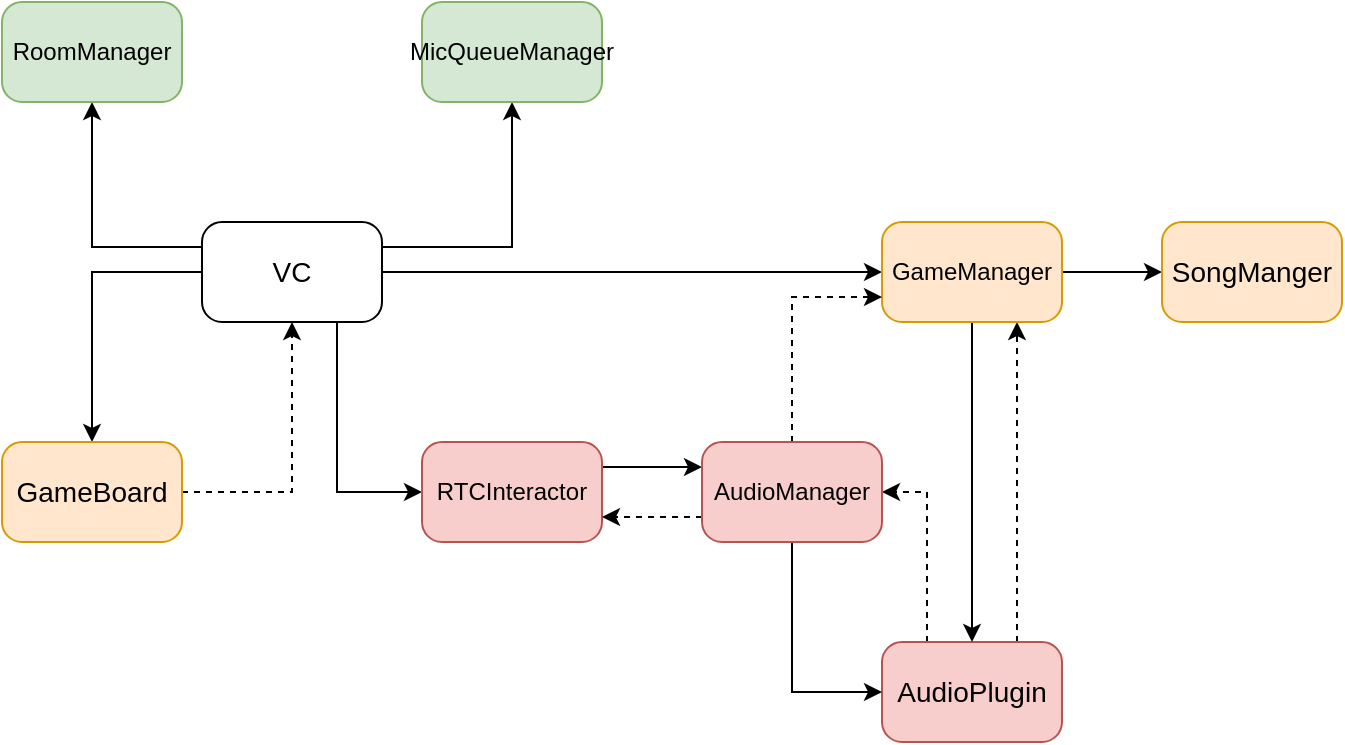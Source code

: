 <mxfile version="14.9.8" type="github">
  <diagram id="raNp5RGW-eF1zq6y8E9s" name="Page-1">
    <mxGraphModel dx="1724" dy="957" grid="0" gridSize="10" guides="1" tooltips="1" connect="1" arrows="1" fold="1" page="1" pageScale="1" pageWidth="2339" pageHeight="3300" math="0" shadow="0">
      <root>
        <mxCell id="0" />
        <mxCell id="1" parent="0" />
        <mxCell id="3Zl-SEhmOYXECkyyW_Z9-9" style="edgeStyle=orthogonalEdgeStyle;rounded=0;orthogonalLoop=1;jettySize=auto;html=1;exitX=0;exitY=0.5;exitDx=0;exitDy=0;entryX=0.5;entryY=0;entryDx=0;entryDy=0;" edge="1" parent="1" source="3Zl-SEhmOYXECkyyW_Z9-1" target="3Zl-SEhmOYXECkyyW_Z9-7">
          <mxGeometry relative="1" as="geometry" />
        </mxCell>
        <mxCell id="3Zl-SEhmOYXECkyyW_Z9-12" style="edgeStyle=orthogonalEdgeStyle;rounded=0;orthogonalLoop=1;jettySize=auto;html=1;exitX=1;exitY=0.5;exitDx=0;exitDy=0;entryX=0;entryY=0.5;entryDx=0;entryDy=0;" edge="1" parent="1" source="3Zl-SEhmOYXECkyyW_Z9-1" target="3Zl-SEhmOYXECkyyW_Z9-5">
          <mxGeometry relative="1" as="geometry" />
        </mxCell>
        <mxCell id="3Zl-SEhmOYXECkyyW_Z9-16" style="edgeStyle=orthogonalEdgeStyle;rounded=0;orthogonalLoop=1;jettySize=auto;html=1;exitX=0.75;exitY=1;exitDx=0;exitDy=0;entryX=0;entryY=0.5;entryDx=0;entryDy=0;" edge="1" parent="1" source="3Zl-SEhmOYXECkyyW_Z9-1" target="3Zl-SEhmOYXECkyyW_Z9-3">
          <mxGeometry relative="1" as="geometry" />
        </mxCell>
        <mxCell id="3Zl-SEhmOYXECkyyW_Z9-27" style="edgeStyle=orthogonalEdgeStyle;rounded=0;orthogonalLoop=1;jettySize=auto;html=1;exitX=0;exitY=0.25;exitDx=0;exitDy=0;entryX=0.5;entryY=1;entryDx=0;entryDy=0;" edge="1" parent="1" source="3Zl-SEhmOYXECkyyW_Z9-1" target="3Zl-SEhmOYXECkyyW_Z9-25">
          <mxGeometry relative="1" as="geometry" />
        </mxCell>
        <mxCell id="3Zl-SEhmOYXECkyyW_Z9-28" style="edgeStyle=orthogonalEdgeStyle;rounded=0;orthogonalLoop=1;jettySize=auto;html=1;exitX=1;exitY=0.25;exitDx=0;exitDy=0;entryX=0.5;entryY=1;entryDx=0;entryDy=0;" edge="1" parent="1" source="3Zl-SEhmOYXECkyyW_Z9-1" target="3Zl-SEhmOYXECkyyW_Z9-26">
          <mxGeometry relative="1" as="geometry" />
        </mxCell>
        <mxCell id="3Zl-SEhmOYXECkyyW_Z9-1" value="&lt;font style=&quot;font-size: 14px&quot;&gt;VC&lt;/font&gt;" style="rounded=1;whiteSpace=wrap;html=1;arcSize=20;" vertex="1" parent="1">
          <mxGeometry x="380" y="410" width="90" height="50" as="geometry" />
        </mxCell>
        <mxCell id="3Zl-SEhmOYXECkyyW_Z9-24" style="edgeStyle=orthogonalEdgeStyle;rounded=0;orthogonalLoop=1;jettySize=auto;html=1;exitX=1;exitY=0.25;exitDx=0;exitDy=0;entryX=0;entryY=0.25;entryDx=0;entryDy=0;" edge="1" parent="1" source="3Zl-SEhmOYXECkyyW_Z9-3" target="3Zl-SEhmOYXECkyyW_Z9-6">
          <mxGeometry relative="1" as="geometry" />
        </mxCell>
        <mxCell id="3Zl-SEhmOYXECkyyW_Z9-3" value="&lt;font style=&quot;font-size: 12px&quot;&gt;&lt;font&gt;RTCInte&lt;/font&gt;&lt;font&gt;ractor&lt;/font&gt;&lt;/font&gt;" style="rounded=1;whiteSpace=wrap;html=1;arcSize=20;fillColor=#f8cecc;strokeColor=#b85450;" vertex="1" parent="1">
          <mxGeometry x="490" y="520" width="90" height="50" as="geometry" />
        </mxCell>
        <mxCell id="3Zl-SEhmOYXECkyyW_Z9-18" style="edgeStyle=orthogonalEdgeStyle;rounded=0;orthogonalLoop=1;jettySize=auto;html=1;exitX=0.25;exitY=0;exitDx=0;exitDy=0;entryX=1;entryY=0.5;entryDx=0;entryDy=0;dashed=1;" edge="1" parent="1" source="3Zl-SEhmOYXECkyyW_Z9-4" target="3Zl-SEhmOYXECkyyW_Z9-6">
          <mxGeometry relative="1" as="geometry" />
        </mxCell>
        <mxCell id="3Zl-SEhmOYXECkyyW_Z9-21" style="edgeStyle=orthogonalEdgeStyle;rounded=0;orthogonalLoop=1;jettySize=auto;html=1;exitX=0.75;exitY=0;exitDx=0;exitDy=0;entryX=0.75;entryY=1;entryDx=0;entryDy=0;dashed=1;" edge="1" parent="1" source="3Zl-SEhmOYXECkyyW_Z9-4" target="3Zl-SEhmOYXECkyyW_Z9-5">
          <mxGeometry relative="1" as="geometry" />
        </mxCell>
        <mxCell id="3Zl-SEhmOYXECkyyW_Z9-4" value="&lt;span style=&quot;font-size: 14px&quot;&gt;AudioPlugin&lt;/span&gt;" style="rounded=1;whiteSpace=wrap;html=1;arcSize=20;fillColor=#f8cecc;strokeColor=#b85450;" vertex="1" parent="1">
          <mxGeometry x="720" y="620" width="90" height="50" as="geometry" />
        </mxCell>
        <mxCell id="3Zl-SEhmOYXECkyyW_Z9-15" style="edgeStyle=orthogonalEdgeStyle;rounded=0;orthogonalLoop=1;jettySize=auto;html=1;exitX=1;exitY=0.5;exitDx=0;exitDy=0;entryX=0;entryY=0.5;entryDx=0;entryDy=0;" edge="1" parent="1" source="3Zl-SEhmOYXECkyyW_Z9-5" target="3Zl-SEhmOYXECkyyW_Z9-8">
          <mxGeometry relative="1" as="geometry" />
        </mxCell>
        <mxCell id="3Zl-SEhmOYXECkyyW_Z9-20" style="edgeStyle=orthogonalEdgeStyle;rounded=0;orthogonalLoop=1;jettySize=auto;html=1;exitX=0.5;exitY=1;exitDx=0;exitDy=0;" edge="1" parent="1" source="3Zl-SEhmOYXECkyyW_Z9-5" target="3Zl-SEhmOYXECkyyW_Z9-4">
          <mxGeometry relative="1" as="geometry" />
        </mxCell>
        <mxCell id="3Zl-SEhmOYXECkyyW_Z9-5" value="&lt;font style=&quot;font-size: 12px&quot;&gt;GameManager&lt;/font&gt;" style="rounded=1;whiteSpace=wrap;html=1;arcSize=20;fillColor=#ffe6cc;strokeColor=#d79b00;" vertex="1" parent="1">
          <mxGeometry x="720" y="410" width="90" height="50" as="geometry" />
        </mxCell>
        <mxCell id="3Zl-SEhmOYXECkyyW_Z9-14" style="edgeStyle=orthogonalEdgeStyle;rounded=0;orthogonalLoop=1;jettySize=auto;html=1;exitX=0.5;exitY=1;exitDx=0;exitDy=0;entryX=0;entryY=0.5;entryDx=0;entryDy=0;" edge="1" parent="1" source="3Zl-SEhmOYXECkyyW_Z9-6" target="3Zl-SEhmOYXECkyyW_Z9-4">
          <mxGeometry relative="1" as="geometry" />
        </mxCell>
        <mxCell id="3Zl-SEhmOYXECkyyW_Z9-22" style="edgeStyle=orthogonalEdgeStyle;rounded=0;orthogonalLoop=1;jettySize=auto;html=1;exitX=0.5;exitY=0;exitDx=0;exitDy=0;entryX=0;entryY=0.75;entryDx=0;entryDy=0;dashed=1;" edge="1" parent="1" source="3Zl-SEhmOYXECkyyW_Z9-6" target="3Zl-SEhmOYXECkyyW_Z9-5">
          <mxGeometry relative="1" as="geometry" />
        </mxCell>
        <mxCell id="3Zl-SEhmOYXECkyyW_Z9-23" style="edgeStyle=orthogonalEdgeStyle;rounded=0;orthogonalLoop=1;jettySize=auto;html=1;exitX=0;exitY=0.75;exitDx=0;exitDy=0;entryX=1;entryY=0.75;entryDx=0;entryDy=0;dashed=1;" edge="1" parent="1" source="3Zl-SEhmOYXECkyyW_Z9-6" target="3Zl-SEhmOYXECkyyW_Z9-3">
          <mxGeometry relative="1" as="geometry" />
        </mxCell>
        <mxCell id="3Zl-SEhmOYXECkyyW_Z9-6" value="&lt;font style=&quot;font-size: 12px&quot;&gt;AudioManager&lt;/font&gt;" style="rounded=1;whiteSpace=wrap;html=1;arcSize=20;fillColor=#f8cecc;strokeColor=#b85450;" vertex="1" parent="1">
          <mxGeometry x="630" y="520" width="90" height="50" as="geometry" />
        </mxCell>
        <mxCell id="3Zl-SEhmOYXECkyyW_Z9-10" style="edgeStyle=orthogonalEdgeStyle;rounded=0;orthogonalLoop=1;jettySize=auto;html=1;exitX=1;exitY=0.5;exitDx=0;exitDy=0;entryX=0.5;entryY=1;entryDx=0;entryDy=0;dashed=1;" edge="1" parent="1" source="3Zl-SEhmOYXECkyyW_Z9-7" target="3Zl-SEhmOYXECkyyW_Z9-1">
          <mxGeometry relative="1" as="geometry" />
        </mxCell>
        <mxCell id="3Zl-SEhmOYXECkyyW_Z9-7" value="&lt;font style=&quot;font-size: 14px&quot;&gt;GameBoard&lt;/font&gt;" style="rounded=1;whiteSpace=wrap;html=1;arcSize=20;fillColor=#ffe6cc;strokeColor=#d79b00;" vertex="1" parent="1">
          <mxGeometry x="280" y="520" width="90" height="50" as="geometry" />
        </mxCell>
        <mxCell id="3Zl-SEhmOYXECkyyW_Z9-8" value="&lt;span style=&quot;font-size: 14px&quot;&gt;SongManger&lt;/span&gt;" style="rounded=1;whiteSpace=wrap;html=1;arcSize=20;fillColor=#ffe6cc;strokeColor=#d79b00;" vertex="1" parent="1">
          <mxGeometry x="860" y="410" width="90" height="50" as="geometry" />
        </mxCell>
        <mxCell id="3Zl-SEhmOYXECkyyW_Z9-25" value="&lt;font style=&quot;font-size: 12px&quot;&gt;RoomManager&lt;/font&gt;" style="rounded=1;whiteSpace=wrap;html=1;arcSize=20;fillColor=#d5e8d4;strokeColor=#82b366;" vertex="1" parent="1">
          <mxGeometry x="280" y="300" width="90" height="50" as="geometry" />
        </mxCell>
        <mxCell id="3Zl-SEhmOYXECkyyW_Z9-26" value="MicQueueManager" style="rounded=1;whiteSpace=wrap;html=1;arcSize=20;fillColor=#d5e8d4;strokeColor=#82b366;" vertex="1" parent="1">
          <mxGeometry x="490" y="300" width="90" height="50" as="geometry" />
        </mxCell>
      </root>
    </mxGraphModel>
  </diagram>
</mxfile>
